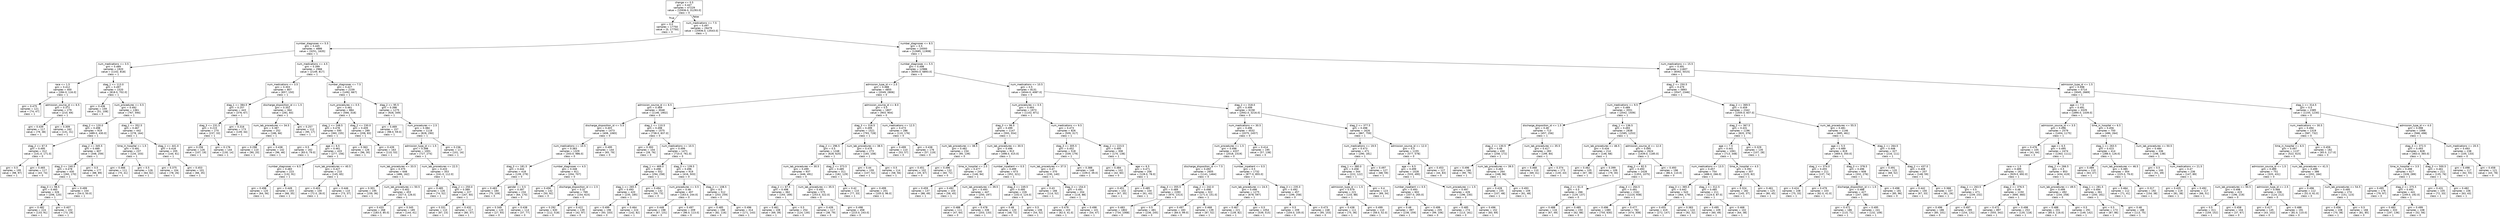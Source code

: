 digraph Tree {
node [shape=box, fontname="helvetica"] ;
edge [fontname="helvetica"] ;
0 [label="change <= 0.5\ngini = 0.447\nsamples = 47229\nvalue = [15936.0, 31293.0]\nclass = 0"] ;
1 [label="gini = 0.0\nsamples = 17750\nvalue = [0, 17750]\nclass = 0"] ;
0 -> 1 [labeldistance=2.5, labelangle=45, headlabel="True"] ;
2 [label="num_medications <= 7.5\ngini = 0.497\nsamples = 29479\nvalue = [15936.0, 13543.0]\nclass = 1"] ;
0 -> 2 [labeldistance=2.5, labelangle=-45, headlabel="False"] ;
3 [label="number_diagnoses <= 5.5\ngini = 0.445\nsamples = 4886\nvalue = [3251, 1635]\nclass = 1"] ;
2 -> 3 ;
4 [label="num_medications <= 3.5\ngini = 0.489\nsamples = 1920\nvalue = [1102, 818]\nclass = 1"] ;
3 -> 4 ;
5 [label="race <= 1.5\ngini = 0.412\nsamples = 400\nvalue = [284.0, 116.0]\nclass = 1"] ;
4 -> 5 ;
6 [label="gini = 0.475\nsamples = 121\nvalue = [74, 47]\nclass = 1"] ;
5 -> 6 ;
7 [label="admission_source_id <= 6.5\ngini = 0.372\nsamples = 279\nvalue = [210, 69]\nclass = 1"] ;
5 -> 7 ;
8 [label="gini = 0.439\nsamples = 117\nvalue = [79, 38]\nclass = 1"] ;
7 -> 8 ;
9 [label="gini = 0.309\nsamples = 162\nvalue = [131, 31]\nclass = 1"] ;
7 -> 9 ;
10 [label="diag_1 <= 113.0\ngini = 0.497\nsamples = 1520\nvalue = [818.0, 702.0]\nclass = 1"] ;
4 -> 10 ;
11 [label="gini = 0.436\nsamples = 159\nvalue = [51, 108]\nclass = 0"] ;
10 -> 11 ;
12 [label="num_procedures <= 0.5\ngini = 0.492\nsamples = 1361\nvalue = [767, 594]\nclass = 1"] ;
10 -> 12 ;
13 [label="diag_2 <= 120.0\ngini = 0.498\nsamples = 919\nvalue = [489.0, 430.0]\nclass = 1"] ;
12 -> 13 ;
14 [label="diag_2 <= 67.5\ngini = 0.495\nsamples = 312\nvalue = [141.0, 171.0]\nclass = 0"] ;
13 -> 14 ;
15 [label="gini = 0.5\nsamples = 195\nvalue = [98, 97]\nclass = 1"] ;
14 -> 15 ;
16 [label="gini = 0.465\nsamples = 117\nvalue = [43, 74]\nclass = 0"] ;
14 -> 16 ;
17 [label="diag_2 <= 345.5\ngini = 0.489\nsamples = 607\nvalue = [348, 259]\nclass = 1"] ;
13 -> 17 ;
18 [label="diag_3 <= 240.5\ngini = 0.478\nsamples = 430\nvalue = [260, 170]\nclass = 1"] ;
17 -> 18 ;
19 [label="diag_3 <= 98.5\ngini = 0.465\nsamples = 326\nvalue = [206, 120]\nclass = 1"] ;
18 -> 19 ;
20 [label="gini = 0.482\nsamples = 224\nvalue = [133, 91]\nclass = 1"] ;
19 -> 20 ;
21 [label="gini = 0.407\nsamples = 102\nvalue = [73, 29]\nclass = 1"] ;
19 -> 21 ;
22 [label="gini = 0.499\nsamples = 104\nvalue = [54.0, 50.0]\nclass = 1"] ;
18 -> 22 ;
23 [label="gini = 0.5\nsamples = 177\nvalue = [88, 89]\nclass = 0"] ;
17 -> 23 ;
24 [label="diag_1 <= 352.5\ngini = 0.467\nsamples = 442\nvalue = [278, 164]\nclass = 1"] ;
12 -> 24 ;
25 [label="time_in_hospital <= 1.5\ngini = 0.491\nsamples = 237\nvalue = [134, 103]\nclass = 1"] ;
24 -> 25 ;
26 [label="gini = 0.466\nsamples = 111\nvalue = [70, 41]\nclass = 1"] ;
25 -> 26 ;
27 [label="gini = 0.5\nsamples = 126\nvalue = [64, 62]\nclass = 1"] ;
25 -> 27 ;
28 [label="diag_1 <= 441.0\ngini = 0.418\nsamples = 205\nvalue = [144, 61]\nclass = 1"] ;
24 -> 28 ;
29 [label="gini = 0.375\nsamples = 104\nvalue = [78, 26]\nclass = 1"] ;
28 -> 29 ;
30 [label="gini = 0.453\nsamples = 101\nvalue = [66, 35]\nclass = 1"] ;
28 -> 30 ;
31 [label="num_medications <= 4.5\ngini = 0.399\nsamples = 2966\nvalue = [2149, 817]\nclass = 1"] ;
3 -> 31 ;
32 [label="num_medications <= 3.5\ngini = 0.303\nsamples = 807\nvalue = [657, 150]\nclass = 1"] ;
31 -> 32 ;
33 [label="diag_1 <= 384.5\ngini = 0.257\nsamples = 443\nvalue = [376, 67]\nclass = 1"] ;
32 -> 33 ;
34 [label="diag_3 <= 231.5\ngini = 0.215\nsamples = 270\nvalue = [237, 33]\nclass = 1"] ;
33 -> 34 ;
35 [label="gini = 0.256\nsamples = 126\nvalue = [107, 19]\nclass = 1"] ;
34 -> 35 ;
36 [label="gini = 0.176\nsamples = 144\nvalue = [130, 14]\nclass = 1"] ;
34 -> 36 ;
37 [label="gini = 0.316\nsamples = 173\nvalue = [139, 34]\nclass = 1"] ;
33 -> 37 ;
38 [label="discharge_disposition_id <= 1.5\ngini = 0.352\nsamples = 364\nvalue = [281, 83]\nclass = 1"] ;
32 -> 38 ;
39 [label="num_lab_procedures <= 34.5\ngini = 0.387\nsamples = 252\nvalue = [186, 66]\nclass = 1"] ;
38 -> 39 ;
40 [label="gini = 0.298\nsamples = 110\nvalue = [90, 20]\nclass = 1"] ;
39 -> 40 ;
41 [label="gini = 0.438\nsamples = 142\nvalue = [96, 46]\nclass = 1"] ;
39 -> 41 ;
42 [label="gini = 0.257\nsamples = 112\nvalue = [95, 17]\nclass = 1"] ;
38 -> 42 ;
43 [label="number_diagnoses <= 7.5\ngini = 0.427\nsamples = 2159\nvalue = [1492, 667]\nclass = 1"] ;
31 -> 43 ;
44 [label="num_procedures <= 0.5\ngini = 0.461\nsamples = 884\nvalue = [566, 318]\nclass = 1"] ;
43 -> 44 ;
45 [label="diag_1 <= 248.5\ngini = 0.478\nsamples = 595\nvalue = [360, 235]\nclass = 1"] ;
44 -> 45 ;
46 [label="gini = 0.5\nsamples = 162\nvalue = [83.0, 79.0]\nclass = 1"] ;
45 -> 46 ;
47 [label="age <= 6.5\ngini = 0.461\nsamples = 433\nvalue = [277, 156]\nclass = 1"] ;
45 -> 47 ;
48 [label="number_diagnoses <= 6.5\ngini = 0.483\nsamples = 223\nvalue = [132, 91]\nclass = 1"] ;
47 -> 48 ;
49 [label="gini = 0.498\nsamples = 120\nvalue = [64, 56]\nclass = 1"] ;
48 -> 49 ;
50 [label="gini = 0.449\nsamples = 103\nvalue = [68, 35]\nclass = 1"] ;
48 -> 50 ;
51 [label="num_lab_procedures <= 40.5\ngini = 0.427\nsamples = 210\nvalue = [145, 65]\nclass = 1"] ;
47 -> 51 ;
52 [label="gini = 0.403\nsamples = 100\nvalue = [72.0, 28.0]\nclass = 1"] ;
51 -> 52 ;
53 [label="gini = 0.446\nsamples = 110\nvalue = [73, 37]\nclass = 1"] ;
51 -> 53 ;
54 [label="diag_2 <= 230.0\ngini = 0.409\nsamples = 289\nvalue = [206, 83]\nclass = 1"] ;
44 -> 54 ;
55 [label="gini = 0.363\nsamples = 126\nvalue = [96, 30]\nclass = 1"] ;
54 -> 55 ;
56 [label="gini = 0.439\nsamples = 163\nvalue = [110, 53]\nclass = 1"] ;
54 -> 56 ;
57 [label="diag_2 <= 95.5\ngini = 0.398\nsamples = 1275\nvalue = [926, 349]\nclass = 1"] ;
43 -> 57 ;
58 [label="gini = 0.469\nsamples = 157\nvalue = [98.0, 59.0]\nclass = 1"] ;
57 -> 58 ;
59 [label="num_procedures <= 2.5\ngini = 0.384\nsamples = 1118\nvalue = [828, 290]\nclass = 1"] ;
57 -> 59 ;
60 [label="admission_type_id <= 1.5\ngini = 0.398\nsamples = 1001\nvalue = [727, 274]\nclass = 1"] ;
59 -> 60 ;
61 [label="num_lab_procedures <= 33.5\ngini = 0.375\nsamples = 648\nvalue = [486, 162]\nclass = 1"] ;
60 -> 61 ;
62 [label="gini = 0.301\nsamples = 195\nvalue = [159, 36]\nclass = 1"] ;
61 -> 62 ;
63 [label="num_lab_procedures <= 50.5\ngini = 0.402\nsamples = 453\nvalue = [327.0, 126.0]\nclass = 1"] ;
61 -> 63 ;
64 [label="gini = 0.433\nsamples = 268\nvalue = [183.0, 85.0]\nclass = 1"] ;
63 -> 64 ;
65 [label="gini = 0.345\nsamples = 185\nvalue = [144, 41]\nclass = 1"] ;
63 -> 65 ;
66 [label="num_lab_procedures <= 22.5\ngini = 0.433\nsamples = 353\nvalue = [241.0, 112.0]\nclass = 1"] ;
60 -> 66 ;
67 [label="gini = 0.485\nsamples = 126\nvalue = [74, 52]\nclass = 1"] ;
66 -> 67 ;
68 [label="diag_2 <= 250.0\ngini = 0.389\nsamples = 227\nvalue = [167, 60]\nclass = 1"] ;
66 -> 68 ;
69 [label="gini = 0.331\nsamples = 110\nvalue = [87, 23]\nclass = 1"] ;
68 -> 69 ;
70 [label="gini = 0.432\nsamples = 117\nvalue = [80, 37]\nclass = 1"] ;
68 -> 70 ;
71 [label="gini = 0.236\nsamples = 117\nvalue = [101, 16]\nclass = 1"] ;
59 -> 71 ;
72 [label="number_diagnoses <= 8.5\ngini = 0.5\nsamples = 24593\nvalue = [12685, 11908]\nclass = 1"] ;
2 -> 72 ;
73 [label="number_diagnoses <= 5.5\ngini = 0.498\nsamples = 12986\nvalue = [6093.0, 6893.0]\nclass = 0"] ;
72 -> 73 ;
74 [label="admission_type_id <= 2.5\ngini = 0.488\nsamples = 4855\nvalue = [2049, 2806]\nclass = 0"] ;
73 -> 74 ;
75 [label="admission_source_id <= 6.5\ngini = 0.469\nsamples = 3048\nvalue = [1146, 1902]\nclass = 0"] ;
74 -> 75 ;
76 [label="discharge_disposition_id <= 5.5\ngini = 0.401\nsamples = 1473\nvalue = [408, 1065]\nclass = 0"] ;
75 -> 76 ;
77 [label="num_medications <= 10.5\ngini = 0.383\nsamples = 1329\nvalue = [343.0, 986.0]\nclass = 0"] ;
76 -> 77 ;
78 [label="diag_3 <= 181.5\ngini = 0.444\nsamples = 418\nvalue = [139, 279]\nclass = 0"] ;
77 -> 78 ;
79 [label="gini = 0.483\nsamples = 184\nvalue = [75, 109]\nclass = 0"] ;
78 -> 79 ;
80 [label="gender <= 0.5\ngini = 0.397\nsamples = 234\nvalue = [64, 170]\nclass = 0"] ;
78 -> 80 ;
81 [label="gini = 0.349\nsamples = 120\nvalue = [27, 93]\nclass = 0"] ;
80 -> 81 ;
82 [label="gini = 0.438\nsamples = 114\nvalue = [37, 77]\nclass = 0"] ;
80 -> 82 ;
83 [label="number_diagnoses <= 4.5\ngini = 0.348\nsamples = 911\nvalue = [204, 707]\nclass = 0"] ;
77 -> 83 ;
84 [label="gini = 0.456\nsamples = 142\nvalue = [50, 92]\nclass = 0"] ;
83 -> 84 ;
85 [label="discharge_disposition_id <= 2.5\ngini = 0.32\nsamples = 769\nvalue = [154, 615]\nclass = 0"] ;
83 -> 85 ;
86 [label="gini = 0.292\nsamples = 630\nvalue = [112, 518]\nclass = 0"] ;
85 -> 86 ;
87 [label="gini = 0.422\nsamples = 139\nvalue = [42, 97]\nclass = 0"] ;
85 -> 87 ;
88 [label="gini = 0.495\nsamples = 144\nvalue = [65, 79]\nclass = 0"] ;
76 -> 88 ;
89 [label="diag_1 <= 110.5\ngini = 0.498\nsamples = 1575\nvalue = [738.0, 837.0]\nclass = 0"] ;
75 -> 89 ;
90 [label="gini = 0.393\nsamples = 104\nvalue = [28, 76]\nclass = 0"] ;
89 -> 90 ;
91 [label="num_medications <= 10.5\ngini = 0.499\nsamples = 1471\nvalue = [710.0, 761.0]\nclass = 0"] ;
89 -> 91 ;
92 [label="diag_1 <= 469.0\ngini = 0.498\nsamples = 552\nvalue = [294, 258]\nclass = 1"] ;
91 -> 92 ;
93 [label="diag_1 <= 265.5\ngini = 0.493\nsamples = 420\nvalue = [235, 185]\nclass = 1"] ;
92 -> 93 ;
94 [label="gini = 0.499\nsamples = 196\nvalue = [93, 103]\nclass = 0"] ;
93 -> 94 ;
95 [label="gini = 0.464\nsamples = 224\nvalue = [142, 82]\nclass = 1"] ;
93 -> 95 ;
96 [label="gini = 0.494\nsamples = 132\nvalue = [59, 73]\nclass = 0"] ;
92 -> 96 ;
97 [label="diag_3 <= 139.5\ngini = 0.496\nsamples = 919\nvalue = [416, 503]\nclass = 0"] ;
91 -> 97 ;
98 [label="num_procedures <= 0.5\ngini = 0.48\nsamples = 407\nvalue = [163.0, 244.0]\nclass = 0"] ;
97 -> 98 ;
99 [label="gini = 0.448\nsamples = 198\nvalue = [67, 131]\nclass = 0"] ;
98 -> 99 ;
100 [label="gini = 0.497\nsamples = 209\nvalue = [96.0, 113.0]\nclass = 0"] ;
98 -> 100 ;
101 [label="diag_2 <= 108.5\ngini = 0.5\nsamples = 512\nvalue = [253, 259]\nclass = 0"] ;
97 -> 101 ;
102 [label="gini = 0.485\nsamples = 198\nvalue = [82, 116]\nclass = 0"] ;
101 -> 102 ;
103 [label="gini = 0.496\nsamples = 314\nvalue = [171, 143]\nclass = 1"] ;
101 -> 103 ;
104 [label="admission_source_id <= 8.0\ngini = 0.5\nsamples = 1807\nvalue = [903, 904]\nclass = 0"] ;
74 -> 104 ;
105 [label="diag_3 <= 316.5\ngini = 0.499\nsamples = 1521\nvalue = [793, 728]\nclass = 1"] ;
104 -> 105 ;
106 [label="diag_2 <= 296.5\ngini = 0.5\nsamples = 1248\nvalue = [628, 620]\nclass = 1"] ;
105 -> 106 ;
107 [label="num_lab_procedures <= 30.5\ngini = 0.499\nsamples = 937\nvalue = [446, 491]\nclass = 0"] ;
106 -> 107 ;
108 [label="diag_2 <= 67.5\ngini = 0.498\nsamples = 362\nvalue = [193, 169]\nclass = 1"] ;
107 -> 108 ;
109 [label="gini = 0.461\nsamples = 108\nvalue = [69, 39]\nclass = 1"] ;
108 -> 109 ;
110 [label="gini = 0.5\nsamples = 254\nvalue = [124, 130]\nclass = 0"] ;
108 -> 110 ;
111 [label="num_lab_procedures <= 35.5\ngini = 0.493\nsamples = 575\nvalue = [253.0, 322.0]\nclass = 0"] ;
107 -> 111 ;
112 [label="gini = 0.439\nsamples = 117\nvalue = [38, 79]\nclass = 0"] ;
111 -> 112 ;
113 [label="gini = 0.498\nsamples = 458\nvalue = [215.0, 243.0]\nclass = 0"] ;
111 -> 113 ;
114 [label="diag_2 <= 373.5\ngini = 0.485\nsamples = 311\nvalue = [182, 129]\nclass = 1"] ;
106 -> 114 ;
115 [label="gini = 0.42\nsamples = 110\nvalue = [77, 33]\nclass = 1"] ;
114 -> 115 ;
116 [label="gini = 0.499\nsamples = 201\nvalue = [105.0, 96.0]\nclass = 1"] ;
114 -> 116 ;
117 [label="num_lab_procedures <= 38.5\ngini = 0.478\nsamples = 273\nvalue = [165, 108]\nclass = 1"] ;
105 -> 117 ;
118 [label="gini = 0.44\nsamples = 159\nvalue = [107, 52]\nclass = 1"] ;
117 -> 118 ;
119 [label="gini = 0.5\nsamples = 114\nvalue = [58, 56]\nclass = 1"] ;
117 -> 119 ;
120 [label="num_medications <= 12.5\ngini = 0.473\nsamples = 286\nvalue = [110, 176]\nclass = 0"] ;
104 -> 120 ;
121 [label="gini = 0.499\nsamples = 110\nvalue = [53, 57]\nclass = 0"] ;
120 -> 121 ;
122 [label="gini = 0.438\nsamples = 176\nvalue = [57, 119]\nclass = 0"] ;
120 -> 122 ;
123 [label="num_medications <= 10.5\ngini = 0.5\nsamples = 8131\nvalue = [4044.0, 4087.0]\nclass = 0"] ;
73 -> 123 ;
124 [label="num_procedures <= 0.5\ngini = 0.493\nsamples = 1973\nvalue = [1102, 871]\nclass = 1"] ;
123 -> 124 ;
125 [label="diag_3 <= 96.5\ngini = 0.499\nsamples = 1147\nvalue = [593, 554]\nclass = 1"] ;
124 -> 125 ;
126 [label="num_lab_procedures <= 38.5\ngini = 0.482\nsamples = 234\nvalue = [95, 139]\nclass = 0"] ;
125 -> 126 ;
127 [label="gini = 0.451\nsamples = 102\nvalue = [35, 67]\nclass = 0"] ;
126 -> 127 ;
128 [label="gini = 0.496\nsamples = 132\nvalue = [60, 72]\nclass = 0"] ;
126 -> 128 ;
129 [label="num_lab_procedures <= 30.5\ngini = 0.496\nsamples = 913\nvalue = [498.0, 415.0]\nclass = 1"] ;
125 -> 129 ;
130 [label="time_in_hospital <= 2.5\ngini = 0.477\nsamples = 240\nvalue = [146, 94]\nclass = 1"] ;
129 -> 130 ;
131 [label="gini = 0.459\nsamples = 137\nvalue = [88, 49]\nclass = 1"] ;
130 -> 131 ;
132 [label="gini = 0.492\nsamples = 103\nvalue = [58, 45]\nclass = 1"] ;
130 -> 132 ;
133 [label="number_inpatient <= 0.5\ngini = 0.499\nsamples = 673\nvalue = [352, 321]\nclass = 1"] ;
129 -> 133 ;
134 [label="num_lab_procedures <= 39.5\ngini = 0.493\nsamples = 447\nvalue = [250, 197]\nclass = 1"] ;
133 -> 134 ;
135 [label="gini = 0.488\nsamples = 111\nvalue = [47, 64]\nclass = 0"] ;
134 -> 135 ;
136 [label="gini = 0.478\nsamples = 336\nvalue = [203, 133]\nclass = 1"] ;
134 -> 136 ;
137 [label="diag_3 <= 249.5\ngini = 0.495\nsamples = 226\nvalue = [102.0, 124.0]\nclass = 0"] ;
133 -> 137 ;
138 [label="gini = 0.48\nsamples = 120\nvalue = [48, 72]\nclass = 0"] ;
137 -> 138 ;
139 [label="gini = 0.5\nsamples = 106\nvalue = [54, 52]\nclass = 1"] ;
137 -> 139 ;
140 [label="num_medications <= 9.5\ngini = 0.473\nsamples = 826\nvalue = [509, 317]\nclass = 1"] ;
124 -> 140 ;
141 [label="diag_3 <= 305.5\ngini = 0.452\nsamples = 518\nvalue = [339, 179]\nclass = 1"] ;
140 -> 141 ;
142 [label="num_lab_procedures <= 37.5\ngini = 0.47\nsamples = 370\nvalue = [230, 140]\nclass = 1"] ;
141 -> 142 ;
143 [label="gini = 0.43\nsamples = 166\nvalue = [114, 52]\nclass = 1"] ;
142 -> 143 ;
144 [label="diag_3 <= 154.0\ngini = 0.491\nsamples = 204\nvalue = [116, 88]\nclass = 1"] ;
142 -> 144 ;
145 [label="gini = 0.479\nsamples = 103\nvalue = [62.0, 41.0]\nclass = 1"] ;
144 -> 145 ;
146 [label="gini = 0.498\nsamples = 101\nvalue = [54, 47]\nclass = 1"] ;
144 -> 146 ;
147 [label="gini = 0.388\nsamples = 148\nvalue = [109.0, 39.0]\nclass = 1"] ;
141 -> 147 ;
148 [label="diag_2 <= 223.5\ngini = 0.495\nsamples = 308\nvalue = [170, 138]\nclass = 1"] ;
140 -> 148 ;
149 [label="gini = 0.484\nsamples = 102\nvalue = [42, 60]\nclass = 0"] ;
148 -> 149 ;
150 [label="age <= 6.5\ngini = 0.471\nsamples = 206\nvalue = [128.0, 78.0]\nclass = 1"] ;
148 -> 150 ;
151 [label="gini = 0.451\nsamples = 102\nvalue = [67, 35]\nclass = 1"] ;
150 -> 151 ;
152 [label="gini = 0.485\nsamples = 104\nvalue = [61, 43]\nclass = 1"] ;
150 -> 152 ;
153 [label="diag_2 <= 318.0\ngini = 0.499\nsamples = 6158\nvalue = [2942.0, 3216.0]\nclass = 0"] ;
123 -> 153 ;
154 [label="num_medications <= 30.5\ngini = 0.496\nsamples = 4532\nvalue = [2075, 2457]\nclass = 0"] ;
153 -> 154 ;
155 [label="num_procedures <= 1.5\ngini = 0.498\nsamples = 4337\nvalue = [2018, 2319]\nclass = 0"] ;
154 -> 155 ;
156 [label="discharge_disposition_id <= 7.5\ngini = 0.492\nsamples = 2605\nvalue = [1141, 1464]\nclass = 0"] ;
155 -> 156 ;
157 [label="diag_3 <= 355.5\ngini = 0.489\nsamples = 2283\nvalue = [970, 1313]\nclass = 0"] ;
156 -> 157 ;
158 [label="gini = 0.483\nsamples = 1802\nvalue = [734, 1068]\nclass = 0"] ;
157 -> 158 ;
159 [label="gini = 0.5\nsamples = 481\nvalue = [236, 245]\nclass = 0"] ;
157 -> 159 ;
160 [label="diag_2 <= 242.0\ngini = 0.498\nsamples = 322\nvalue = [171.0, 151.0]\nclass = 1"] ;
156 -> 160 ;
161 [label="gini = 0.497\nsamples = 183\nvalue = [84.0, 99.0]\nclass = 0"] ;
160 -> 161 ;
162 [label="gini = 0.468\nsamples = 139\nvalue = [87, 52]\nclass = 1"] ;
160 -> 162 ;
163 [label="number_inpatient <= 0.5\ngini = 0.5\nsamples = 1732\nvalue = [877.0, 855.0]\nclass = 1"] ;
155 -> 163 ;
164 [label="num_lab_procedures <= 24.5\ngini = 0.498\nsamples = 1275\nvalue = [678, 597]\nclass = 1"] ;
163 -> 164 ;
165 [label="gini = 0.467\nsamples = 221\nvalue = [139, 82]\nclass = 1"] ;
164 -> 165 ;
166 [label="gini = 0.5\nsamples = 1054\nvalue = [539, 515]\nclass = 1"] ;
164 -> 166 ;
167 [label="diag_3 <= 235.0\ngini = 0.492\nsamples = 457\nvalue = [199, 258]\nclass = 0"] ;
163 -> 167 ;
168 [label="gini = 0.5\nsamples = 209\nvalue = [104.0, 105.0]\nclass = 0"] ;
167 -> 168 ;
169 [label="gini = 0.473\nsamples = 248\nvalue = [95, 153]\nclass = 0"] ;
167 -> 169 ;
170 [label="gini = 0.414\nsamples = 195\nvalue = [57, 138]\nclass = 0"] ;
154 -> 170 ;
171 [label="diag_2 <= 377.5\ngini = 0.498\nsamples = 1626\nvalue = [867, 759]\nclass = 1"] ;
153 -> 171 ;
172 [label="num_medications <= 19.5\ngini = 0.473\nsamples = 471\nvalue = [290, 181]\nclass = 1"] ;
171 -> 172 ;
173 [label="diag_1 <= 380.0\ngini = 0.458\nsamples = 344\nvalue = [222, 122]\nclass = 1"] ;
172 -> 173 ;
174 [label="admission_type_id <= 1.5\ngini = 0.479\nsamples = 221\nvalue = [133, 88]\nclass = 1"] ;
173 -> 174 ;
175 [label="gini = 0.438\nsamples = 111\nvalue = [75, 36]\nclass = 1"] ;
174 -> 175 ;
176 [label="gini = 0.499\nsamples = 110\nvalue = [58.0, 52.0]\nclass = 1"] ;
174 -> 176 ;
177 [label="gini = 0.4\nsamples = 123\nvalue = [89, 34]\nclass = 1"] ;
173 -> 177 ;
178 [label="gini = 0.497\nsamples = 127\nvalue = [68, 59]\nclass = 1"] ;
172 -> 178 ;
179 [label="admission_source_id <= 12.0\ngini = 0.5\nsamples = 1155\nvalue = [577, 578]\nclass = 0"] ;
171 -> 179 ;
180 [label="age <= 6.5\ngini = 0.499\nsamples = 1028\nvalue = [533, 495]\nclass = 1"] ;
179 -> 180 ;
181 [label="number_inpatient <= 0.5\ngini = 0.493\nsamples = 602\nvalue = [337.0, 265.0]\nclass = 1"] ;
180 -> 181 ;
182 [label="gini = 0.48\nsamples = 397\nvalue = [238, 159]\nclass = 1"] ;
181 -> 182 ;
183 [label="gini = 0.499\nsamples = 205\nvalue = [99, 106]\nclass = 0"] ;
181 -> 183 ;
184 [label="num_procedures <= 1.5\ngini = 0.497\nsamples = 426\nvalue = [196, 230]\nclass = 0"] ;
180 -> 184 ;
185 [label="gini = 0.485\nsamples = 274\nvalue = [113, 161]\nclass = 0"] ;
184 -> 185 ;
186 [label="gini = 0.496\nsamples = 152\nvalue = [83, 69]\nclass = 1"] ;
184 -> 186 ;
187 [label="gini = 0.453\nsamples = 127\nvalue = [44, 83]\nclass = 0"] ;
179 -> 187 ;
188 [label="num_medications <= 15.5\ngini = 0.491\nsamples = 11607\nvalue = [6592, 5015]\nclass = 1"] ;
72 -> 188 ;
189 [label="diag_2 <= 250.5\ngini = 0.479\nsamples = 5893\nvalue = [3547, 2346]\nclass = 1"] ;
188 -> 189 ;
190 [label="num_medications <= 9.5\ngini = 0.489\nsamples = 3551\nvalue = [2042, 1509]\nclass = 1"] ;
189 -> 190 ;
191 [label="discharge_disposition_id <= 1.5\ngini = 0.46\nsamples = 713\nvalue = [457, 256]\nclass = 1"] ;
190 -> 191 ;
192 [label="diag_2 <= 130.5\ngini = 0.48\nsamples = 430\nvalue = [258, 172]\nclass = 1"] ;
191 -> 192 ;
193 [label="gini = 0.496\nsamples = 166\nvalue = [90, 76]\nclass = 1"] ;
192 -> 193 ;
194 [label="num_lab_procedures <= 39.5\ngini = 0.463\nsamples = 264\nvalue = [168, 96]\nclass = 1"] ;
192 -> 194 ;
195 [label="gini = 0.428\nsamples = 155\nvalue = [107, 48]\nclass = 1"] ;
194 -> 195 ;
196 [label="gini = 0.493\nsamples = 109\nvalue = [61, 48]\nclass = 1"] ;
194 -> 196 ;
197 [label="num_lab_procedures <= 35.5\ngini = 0.417\nsamples = 283\nvalue = [199, 84]\nclass = 1"] ;
191 -> 197 ;
198 [label="gini = 0.468\nsamples = 110\nvalue = [69, 41]\nclass = 1"] ;
197 -> 198 ;
199 [label="gini = 0.374\nsamples = 173\nvalue = [130, 43]\nclass = 1"] ;
197 -> 199 ;
200 [label="diag_1 <= 136.5\ngini = 0.493\nsamples = 2838\nvalue = [1585, 1253]\nclass = 1"] ;
190 -> 200 ;
201 [label="num_lab_procedures <= 46.5\ngini = 0.434\nsamples = 214\nvalue = [146, 68]\nclass = 1"] ;
200 -> 201 ;
202 [label="gini = 0.462\nsamples = 105\nvalue = [67, 38]\nclass = 1"] ;
201 -> 202 ;
203 [label="gini = 0.399\nsamples = 109\nvalue = [79, 30]\nclass = 1"] ;
201 -> 203 ;
204 [label="admission_source_id <= 12.0\ngini = 0.495\nsamples = 2624\nvalue = [1439.0, 1185.0]\nclass = 1"] ;
200 -> 204 ;
205 [label="diag_2 <= 82.5\ngini = 0.493\nsamples = 2428\nvalue = [1353, 1075]\nclass = 1"] ;
204 -> 205 ;
206 [label="diag_2 <= 61.0\ngini = 0.5\nsamples = 266\nvalue = [129, 137]\nclass = 0"] ;
205 -> 206 ;
207 [label="gini = 0.488\nsamples = 116\nvalue = [67, 49]\nclass = 1"] ;
206 -> 207 ;
208 [label="gini = 0.485\nsamples = 150\nvalue = [62, 88]\nclass = 0"] ;
206 -> 208 ;
209 [label="diag_3 <= 264.5\ngini = 0.491\nsamples = 2162\nvalue = [1224, 938]\nclass = 1"] ;
205 -> 209 ;
210 [label="gini = 0.496\nsamples = 1380\nvalue = [750, 630]\nclass = 1"] ;
209 -> 210 ;
211 [label="gini = 0.477\nsamples = 782\nvalue = [474, 308]\nclass = 1"] ;
209 -> 211 ;
212 [label="gini = 0.493\nsamples = 196\nvalue = [86.0, 110.0]\nclass = 0"] ;
204 -> 212 ;
213 [label="diag_2 <= 369.5\ngini = 0.459\nsamples = 2342\nvalue = [1505.0, 837.0]\nclass = 1"] ;
189 -> 213 ;
214 [label="diag_2 <= 367.5\ngini = 0.431\nsamples = 1196\nvalue = [820, 376]\nclass = 1"] ;
213 -> 214 ;
215 [label="age <= 7.5\ngini = 0.441\nsamples = 1061\nvalue = [713, 348]\nclass = 1"] ;
214 -> 215 ;
216 [label="num_medications <= 13.5\ngini = 0.457\nsamples = 754\nvalue = [488.0, 266.0]\nclass = 1"] ;
215 -> 216 ;
217 [label="diag_3 <= 365.0\ngini = 0.442\nsamples = 543\nvalue = [364, 179]\nclass = 1"] ;
216 -> 217 ;
218 [label="gini = 0.455\nsamples = 419\nvalue = [272, 147]\nclass = 1"] ;
217 -> 218 ;
219 [label="gini = 0.383\nsamples = 124\nvalue = [92, 32]\nclass = 1"] ;
217 -> 219 ;
220 [label="diag_1 <= 312.5\ngini = 0.485\nsamples = 211\nvalue = [124.0, 87.0]\nclass = 1"] ;
216 -> 220 ;
221 [label="gini = 0.495\nsamples = 109\nvalue = [60, 49]\nclass = 1"] ;
220 -> 221 ;
222 [label="gini = 0.468\nsamples = 102\nvalue = [64, 38]\nclass = 1"] ;
220 -> 222 ;
223 [label="time_in_hospital <= 4.5\ngini = 0.392\nsamples = 307\nvalue = [225, 82]\nclass = 1"] ;
215 -> 223 ;
224 [label="gini = 0.324\nsamples = 182\nvalue = [145, 37]\nclass = 1"] ;
223 -> 224 ;
225 [label="gini = 0.461\nsamples = 125\nvalue = [80, 45]\nclass = 1"] ;
223 -> 225 ;
226 [label="gini = 0.329\nsamples = 135\nvalue = [107, 28]\nclass = 1"] ;
214 -> 226 ;
227 [label="num_lab_procedures <= 55.5\ngini = 0.481\nsamples = 1146\nvalue = [685, 461]\nclass = 1"] ;
213 -> 227 ;
228 [label="age <= 5.5\ngini = 0.489\nsamples = 819\nvalue = [469.0, 350.0]\nclass = 1"] ;
227 -> 228 ;
229 [label="diag_1 <= 374.0\ngini = 0.455\nsamples = 211\nvalue = [137, 74]\nclass = 1"] ;
228 -> 229 ;
230 [label="gini = 0.424\nsamples = 108\nvalue = [75, 33]\nclass = 1"] ;
229 -> 230 ;
231 [label="gini = 0.479\nsamples = 103\nvalue = [62.0, 41.0]\nclass = 1"] ;
229 -> 231 ;
232 [label="diag_3 <= 378.5\ngini = 0.496\nsamples = 608\nvalue = [332, 276]\nclass = 1"] ;
228 -> 232 ;
233 [label="discharge_disposition_id <= 1.5\ngini = 0.488\nsamples = 427\nvalue = [247, 180]\nclass = 1"] ;
232 -> 233 ;
234 [label="gini = 0.472\nsamples = 186\nvalue = [115, 71]\nclass = 1"] ;
233 -> 234 ;
235 [label="gini = 0.495\nsamples = 241\nvalue = [132, 109]\nclass = 1"] ;
233 -> 235 ;
236 [label="gini = 0.498\nsamples = 181\nvalue = [85, 96]\nclass = 0"] ;
232 -> 236 ;
237 [label="diag_1 <= 264.5\ngini = 0.448\nsamples = 327\nvalue = [216, 111]\nclass = 1"] ;
227 -> 237 ;
238 [label="gini = 0.491\nsamples = 120\nvalue = [68, 52]\nclass = 1"] ;
237 -> 238 ;
239 [label="diag_2 <= 437.0\ngini = 0.408\nsamples = 207\nvalue = [148, 59]\nclass = 1"] ;
237 -> 239 ;
240 [label="gini = 0.442\nsamples = 100\nvalue = [67, 33]\nclass = 1"] ;
239 -> 240 ;
241 [label="gini = 0.368\nsamples = 107\nvalue = [81, 26]\nclass = 1"] ;
239 -> 241 ;
242 [label="admission_type_id <= 1.5\ngini = 0.498\nsamples = 5714\nvalue = [3045, 2669]\nclass = 1"] ;
188 -> 242 ;
243 [label="age <= 7.5\ngini = 0.491\nsamples = 3329\nvalue = [1890.0, 1439.0]\nclass = 1"] ;
242 -> 243 ;
244 [label="admission_source_id <= 3.5\ngini = 0.496\nsamples = 2579\nvalue = [1404, 1175]\nclass = 1"] ;
243 -> 244 ;
245 [label="gini = 0.476\nsamples = 105\nvalue = [41, 64]\nclass = 0"] ;
244 -> 245 ;
246 [label="age <= 6.5\ngini = 0.495\nsamples = 2474\nvalue = [1363, 1111]\nclass = 1"] ;
244 -> 246 ;
247 [label="race <= 1.5\ngini = 0.489\nsamples = 1621\nvalue = [929.0, 692.0]\nclass = 1"] ;
246 -> 247 ;
248 [label="diag_1 <= 263.5\ngini = 0.5\nsamples = 471\nvalue = [239, 232]\nclass = 1"] ;
247 -> 248 ;
249 [label="gini = 0.496\nsamples = 186\nvalue = [85, 101]\nclass = 0"] ;
248 -> 249 ;
250 [label="gini = 0.497\nsamples = 285\nvalue = [154, 131]\nclass = 1"] ;
248 -> 250 ;
251 [label="diag_2 <= 376.5\ngini = 0.48\nsamples = 1150\nvalue = [690, 460]\nclass = 1"] ;
247 -> 251 ;
252 [label="gini = 0.472\nsamples = 897\nvalue = [555, 342]\nclass = 1"] ;
251 -> 252 ;
253 [label="gini = 0.498\nsamples = 253\nvalue = [135, 118]\nclass = 1"] ;
251 -> 253 ;
254 [label="diag_2 <= 266.5\ngini = 0.5\nsamples = 853\nvalue = [434, 419]\nclass = 1"] ;
246 -> 254 ;
255 [label="num_lab_procedures <= 49.5\ngini = 0.499\nsamples = 492\nvalue = [234, 258]\nclass = 0"] ;
254 -> 255 ;
256 [label="gini = 0.488\nsamples = 201\nvalue = [85.0, 116.0]\nclass = 0"] ;
255 -> 256 ;
257 [label="gini = 0.5\nsamples = 291\nvalue = [149, 142]\nclass = 1"] ;
255 -> 257 ;
258 [label="diag_1 <= 281.5\ngini = 0.494\nsamples = 361\nvalue = [200, 161]\nclass = 1"] ;
254 -> 258 ;
259 [label="gini = 0.5\nsamples = 173\nvalue = [87, 86]\nclass = 1"] ;
258 -> 259 ;
260 [label="gini = 0.48\nsamples = 188\nvalue = [113, 75]\nclass = 1"] ;
258 -> 260 ;
261 [label="time_in_hospital <= 6.5\ngini = 0.456\nsamples = 750\nvalue = [486, 264]\nclass = 1"] ;
243 -> 261 ;
262 [label="diag_1 <= 263.5\ngini = 0.423\nsamples = 414\nvalue = [288.0, 126.0]\nclass = 1"] ;
261 -> 262 ;
263 [label="gini = 0.489\nsamples = 110\nvalue = [63, 47]\nclass = 1"] ;
262 -> 263 ;
264 [label="num_lab_procedures <= 46.5\ngini = 0.385\nsamples = 304\nvalue = [225.0, 79.0]\nclass = 1"] ;
262 -> 264 ;
265 [label="gini = 0.464\nsamples = 112\nvalue = [71, 41]\nclass = 1"] ;
264 -> 265 ;
266 [label="gini = 0.317\nsamples = 192\nvalue = [154, 38]\nclass = 1"] ;
264 -> 266 ;
267 [label="num_lab_procedures <= 50.5\ngini = 0.484\nsamples = 336\nvalue = [198, 138]\nclass = 1"] ;
261 -> 267 ;
268 [label="gini = 0.5\nsamples = 100\nvalue = [51, 49]\nclass = 1"] ;
267 -> 268 ;
269 [label="num_medications <= 21.5\ngini = 0.47\nsamples = 236\nvalue = [147, 89]\nclass = 1"] ;
267 -> 269 ;
270 [label="gini = 0.435\nsamples = 119\nvalue = [81, 38]\nclass = 1"] ;
269 -> 270 ;
271 [label="gini = 0.492\nsamples = 117\nvalue = [66, 51]\nclass = 1"] ;
269 -> 271 ;
272 [label="diag_1 <= 314.5\ngini = 0.5\nsamples = 2385\nvalue = [1155, 1230]\nclass = 0"] ;
242 -> 272 ;
273 [label="num_medications <= 30.5\ngini = 0.494\nsamples = 1319\nvalue = [587, 732]\nclass = 0"] ;
272 -> 273 ;
274 [label="time_in_hospital <= 6.5\ngini = 0.497\nsamples = 1137\nvalue = [522, 615]\nclass = 0"] ;
273 -> 274 ;
275 [label="admission_source_id <= 1.5\ngini = 0.489\nsamples = 751\nvalue = [320, 431]\nclass = 0"] ;
274 -> 275 ;
276 [label="num_lab_procedures <= 50.5\ngini = 0.498\nsamples = 415\nvalue = [196, 219]\nclass = 0"] ;
275 -> 276 ;
277 [label="gini = 0.5\nsamples = 311\nvalue = [159, 152]\nclass = 1"] ;
276 -> 277 ;
278 [label="gini = 0.458\nsamples = 104\nvalue = [37, 67]\nclass = 0"] ;
276 -> 278 ;
279 [label="admission_type_id <= 2.5\ngini = 0.466\nsamples = 336\nvalue = [124, 212]\nclass = 0"] ;
275 -> 279 ;
280 [label="gini = 0.417\nsamples = 145\nvalue = [43, 102]\nclass = 0"] ;
279 -> 280 ;
281 [label="gini = 0.488\nsamples = 191\nvalue = [81.0, 110.0]\nclass = 0"] ;
279 -> 281 ;
282 [label="num_lab_procedures <= 41.5\ngini = 0.499\nsamples = 386\nvalue = [202, 184]\nclass = 1"] ;
274 -> 282 ;
283 [label="gini = 0.496\nsamples = 112\nvalue = [51.0, 61.0]\nclass = 0"] ;
282 -> 283 ;
284 [label="num_lab_procedures <= 54.5\ngini = 0.495\nsamples = 274\nvalue = [151, 123]\nclass = 1"] ;
282 -> 284 ;
285 [label="gini = 0.456\nsamples = 108\nvalue = [70, 38]\nclass = 1"] ;
284 -> 285 ;
286 [label="gini = 0.5\nsamples = 166\nvalue = [81, 85]\nclass = 0"] ;
284 -> 286 ;
287 [label="gini = 0.459\nsamples = 182\nvalue = [65.0, 117.0]\nclass = 0"] ;
273 -> 287 ;
288 [label="admission_type_id <= 4.0\ngini = 0.498\nsamples = 1066\nvalue = [568, 498]\nclass = 1"] ;
272 -> 288 ;
289 [label="diag_3 <= 372.5\ngini = 0.493\nsamples = 828\nvalue = [463.0, 365.0]\nclass = 1"] ;
288 -> 289 ;
290 [label="time_in_hospital <= 3.5\ngini = 0.498\nsamples = 617\nvalue = [328, 289]\nclass = 1"] ;
289 -> 290 ;
291 [label="gini = 0.495\nsamples = 176\nvalue = [79, 97]\nclass = 0"] ;
290 -> 291 ;
292 [label="diag_2 <= 375.5\ngini = 0.492\nsamples = 441\nvalue = [249.0, 192.0]\nclass = 1"] ;
290 -> 292 ;
293 [label="gini = 0.483\nsamples = 333\nvalue = [197, 136]\nclass = 1"] ;
292 -> 293 ;
294 [label="gini = 0.499\nsamples = 108\nvalue = [52, 56]\nclass = 0"] ;
292 -> 294 ;
295 [label="diag_3 <= 500.5\ngini = 0.461\nsamples = 211\nvalue = [135, 76]\nclass = 1"] ;
289 -> 295 ;
296 [label="gini = 0.431\nsamples = 105\nvalue = [72, 33]\nclass = 1"] ;
295 -> 296 ;
297 [label="gini = 0.482\nsamples = 106\nvalue = [63, 43]\nclass = 1"] ;
295 -> 297 ;
298 [label="num_medications <= 20.5\ngini = 0.493\nsamples = 238\nvalue = [105, 133]\nclass = 0"] ;
288 -> 298 ;
299 [label="gini = 0.498\nsamples = 117\nvalue = [62, 55]\nclass = 1"] ;
298 -> 299 ;
300 [label="gini = 0.458\nsamples = 121\nvalue = [43, 78]\nclass = 0"] ;
298 -> 300 ;
}